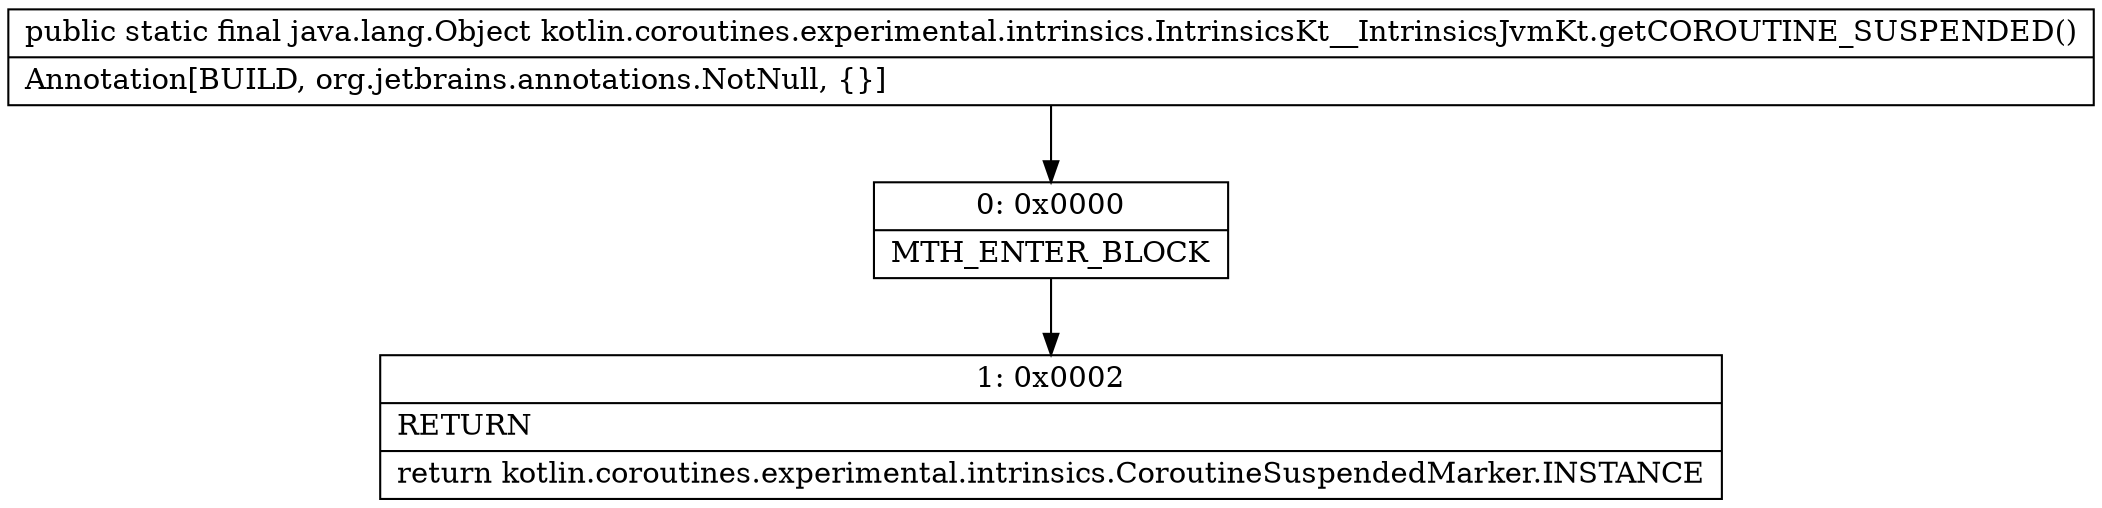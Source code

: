 digraph "CFG forkotlin.coroutines.experimental.intrinsics.IntrinsicsKt__IntrinsicsJvmKt.getCOROUTINE_SUSPENDED()Ljava\/lang\/Object;" {
Node_0 [shape=record,label="{0\:\ 0x0000|MTH_ENTER_BLOCK\l}"];
Node_1 [shape=record,label="{1\:\ 0x0002|RETURN\l|return kotlin.coroutines.experimental.intrinsics.CoroutineSuspendedMarker.INSTANCE\l}"];
MethodNode[shape=record,label="{public static final java.lang.Object kotlin.coroutines.experimental.intrinsics.IntrinsicsKt__IntrinsicsJvmKt.getCOROUTINE_SUSPENDED()  | Annotation[BUILD, org.jetbrains.annotations.NotNull, \{\}]\l}"];
MethodNode -> Node_0;
Node_0 -> Node_1;
}

